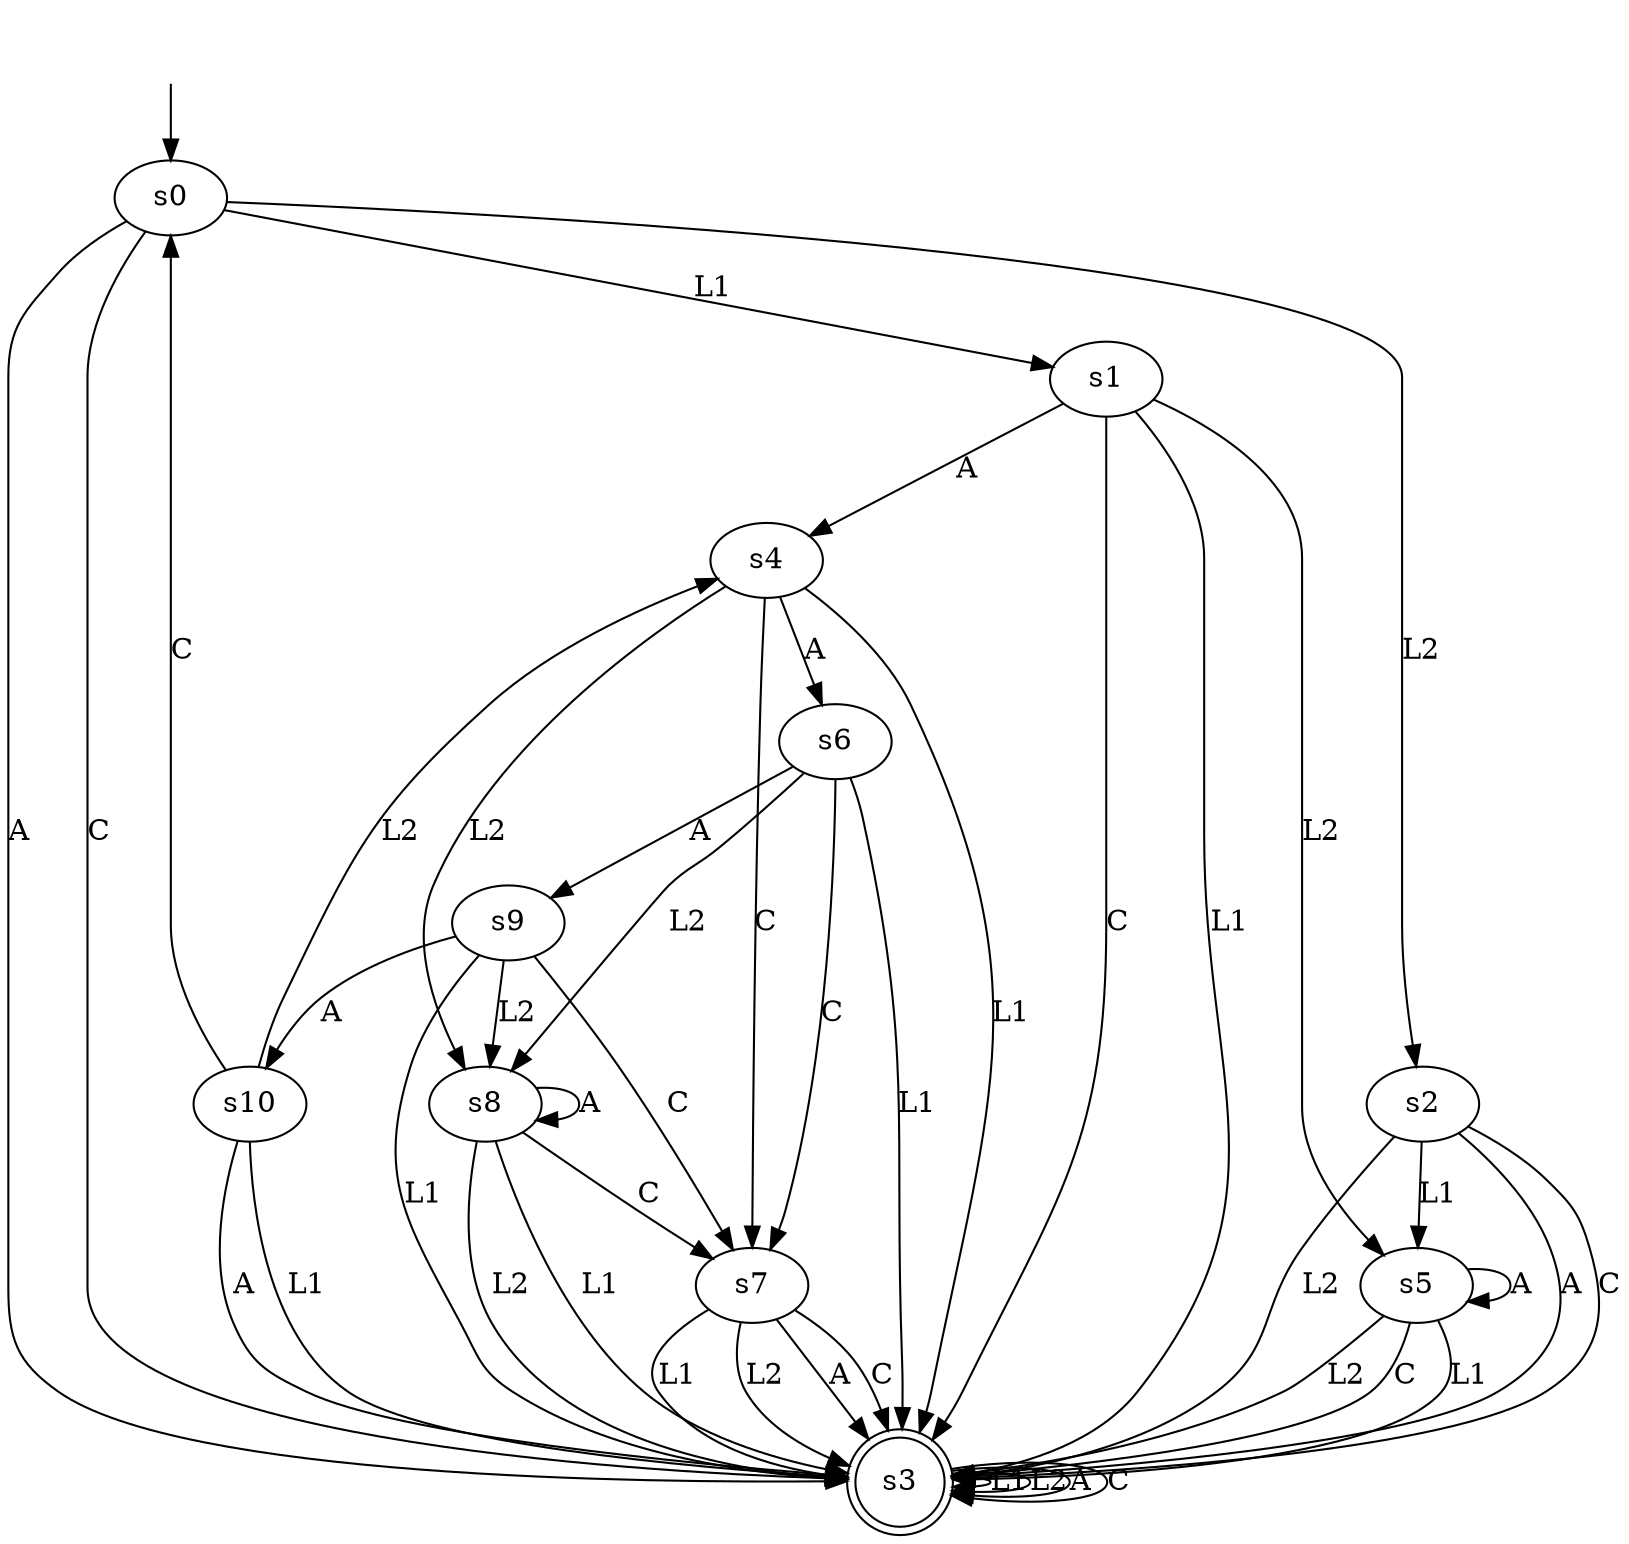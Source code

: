 digraph "output/expected_bug_dfa_positive.dot" {
s0 [label=s0];
s1 [label=s1];
s2 [label=s2];
s3 [label=s3, shape=doublecircle];
s4 [label=s4];
s5 [label=s5];
s6 [label=s6];
s7 [label=s7];
s8 [label=s8];
s9 [label=s9];
s10 [label=s10];
s0 -> s1  [label=L1];
s0 -> s2  [label=L2];
s0 -> s3  [label=A];
s0 -> s3  [label=C];
s1 -> s4  [label=A];
s1 -> s5  [label=L2];
s1 -> s3  [label=L1];
s1 -> s3  [label=C];
s2 -> s5  [label=L1];
s2 -> s3  [label=L2];
s2 -> s3  [label=A];
s2 -> s3  [label=C];
s3 -> s3  [label=L1];
s3 -> s3  [label=L2];
s3 -> s3  [label=A];
s3 -> s3  [label=C];
s4 -> s6  [label=A];
s4 -> s7  [label=C];
s4 -> s8  [label=L2];
s4 -> s3  [label=L1];
s5 -> s5  [label=A];
s5 -> s3  [label=L1];
s5 -> s3  [label=L2];
s5 -> s3  [label=C];
s6 -> s9  [label=A];
s6 -> s7  [label=C];
s6 -> s8  [label=L2];
s6 -> s3  [label=L1];
s7 -> s3  [label=L1];
s7 -> s3  [label=L2];
s7 -> s3  [label=A];
s7 -> s3  [label=C];
s8 -> s8  [label=A];
s8 -> s7  [label=C];
s8 -> s3  [label=L1];
s8 -> s3  [label=L2];
s9 -> s10  [label=A];
s9 -> s7  [label=C];
s9 -> s8  [label=L2];
s9 -> s3  [label=L1];
s10 -> s0  [label=C];
s10 -> s4  [label=L2];
s10 -> s3  [label=L1];
s10 -> s3  [label=A];
__start0 [label="", shape=none];
__start0 -> s0  [label=""];
}
